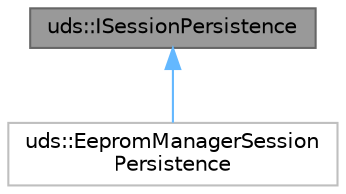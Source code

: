digraph "uds::ISessionPersistence"
{
 // LATEX_PDF_SIZE
  bgcolor="transparent";
  edge [fontname=Helvetica,fontsize=10,labelfontname=Helvetica,labelfontsize=10];
  node [fontname=Helvetica,fontsize=10,shape=box,height=0.2,width=0.4];
  Node1 [id="Node000001",label="uds::ISessionPersistence",height=0.2,width=0.4,color="gray40", fillcolor="grey60", style="filled", fontcolor="black",tooltip=" "];
  Node1 -> Node2 [id="edge1_Node000001_Node000002",dir="back",color="steelblue1",style="solid",tooltip=" "];
  Node2 [id="Node000002",label="uds::EepromManagerSession\lPersistence",height=0.2,width=0.4,color="grey75", fillcolor="white", style="filled",URL="$d7/de7/classuds_1_1EepromManagerSessionPersistence.html",tooltip=" "];
}
